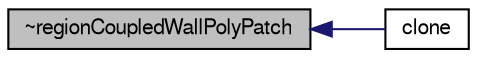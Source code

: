 digraph "~regionCoupledWallPolyPatch"
{
  bgcolor="transparent";
  edge [fontname="FreeSans",fontsize="10",labelfontname="FreeSans",labelfontsize="10"];
  node [fontname="FreeSans",fontsize="10",shape=record];
  rankdir="LR";
  Node19 [label="~regionCoupledWallPolyPatch",height=0.2,width=0.4,color="black", fillcolor="grey75", style="filled", fontcolor="black"];
  Node19 -> Node20 [dir="back",color="midnightblue",fontsize="10",style="solid",fontname="FreeSans"];
  Node20 [label="clone",height=0.2,width=0.4,color="black",URL="$a25190.html#afff6d4f7511147e0c8a4b8a5448296ec",tooltip="Construct and return a clone, resetting the face list. "];
}
